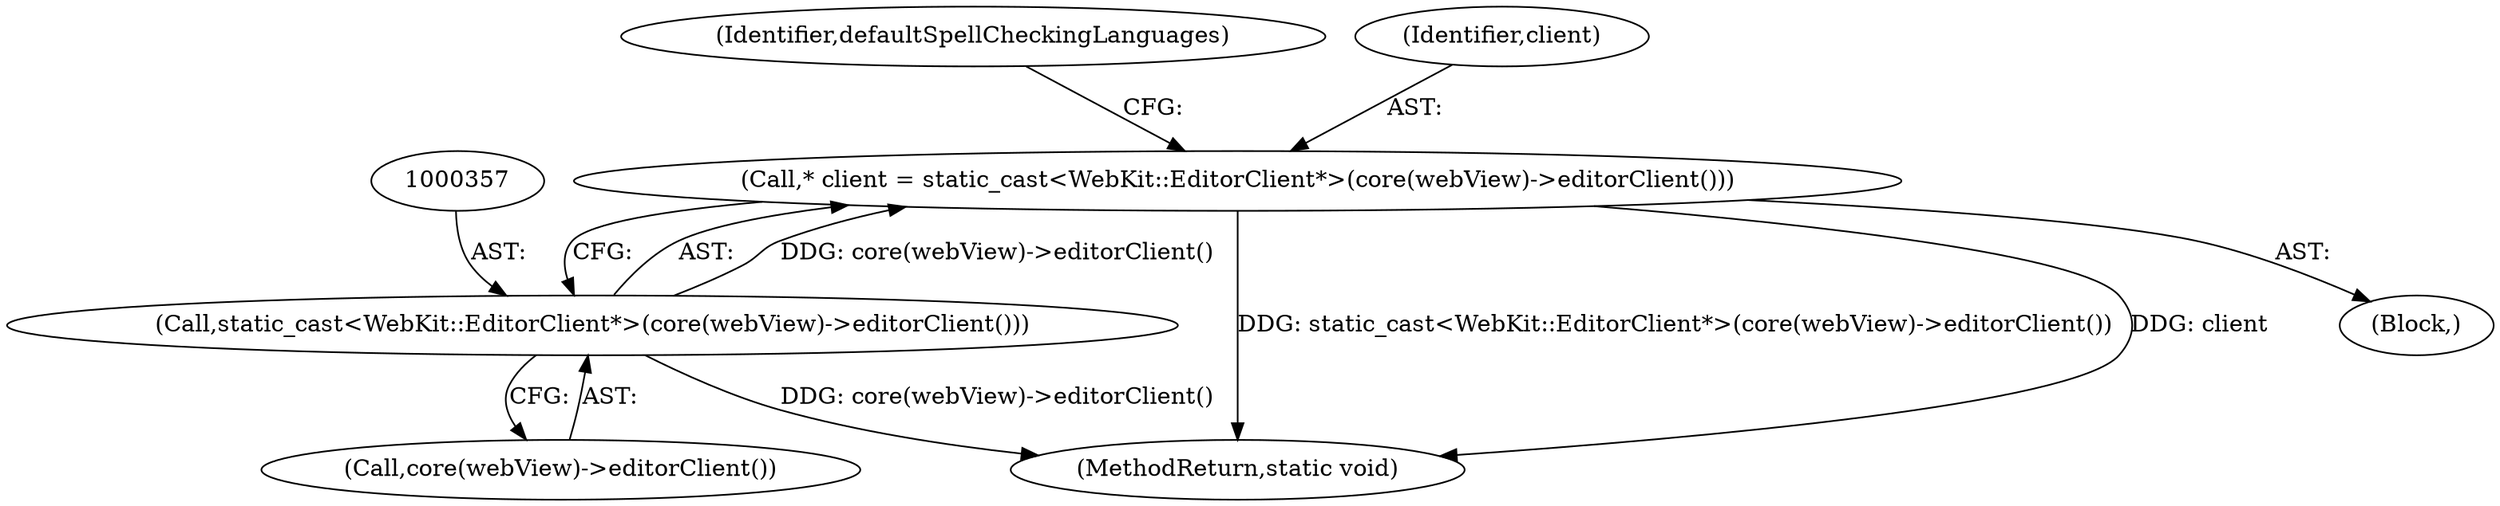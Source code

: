 digraph "0_Chrome_5a2de6455f565783c73e53eae2c8b953e7d48520_0@pointer" {
"1000354" [label="(Call,* client = static_cast<WebKit::EditorClient*>(core(webView)->editorClient()))"];
"1000356" [label="(Call,static_cast<WebKit::EditorClient*>(core(webView)->editorClient()))"];
"1000358" [label="(Call,core(webView)->editorClient())"];
"1000354" [label="(Call,* client = static_cast<WebKit::EditorClient*>(core(webView)->editorClient()))"];
"1000392" [label="(MethodReturn,static void)"];
"1000360" [label="(Identifier,defaultSpellCheckingLanguages)"];
"1000355" [label="(Identifier,client)"];
"1000356" [label="(Call,static_cast<WebKit::EditorClient*>(core(webView)->editorClient()))"];
"1000352" [label="(Block,)"];
"1000354" -> "1000352"  [label="AST: "];
"1000354" -> "1000356"  [label="CFG: "];
"1000355" -> "1000354"  [label="AST: "];
"1000356" -> "1000354"  [label="AST: "];
"1000360" -> "1000354"  [label="CFG: "];
"1000354" -> "1000392"  [label="DDG: static_cast<WebKit::EditorClient*>(core(webView)->editorClient())"];
"1000354" -> "1000392"  [label="DDG: client"];
"1000356" -> "1000354"  [label="DDG: core(webView)->editorClient()"];
"1000356" -> "1000358"  [label="CFG: "];
"1000357" -> "1000356"  [label="AST: "];
"1000358" -> "1000356"  [label="AST: "];
"1000356" -> "1000392"  [label="DDG: core(webView)->editorClient()"];
}
